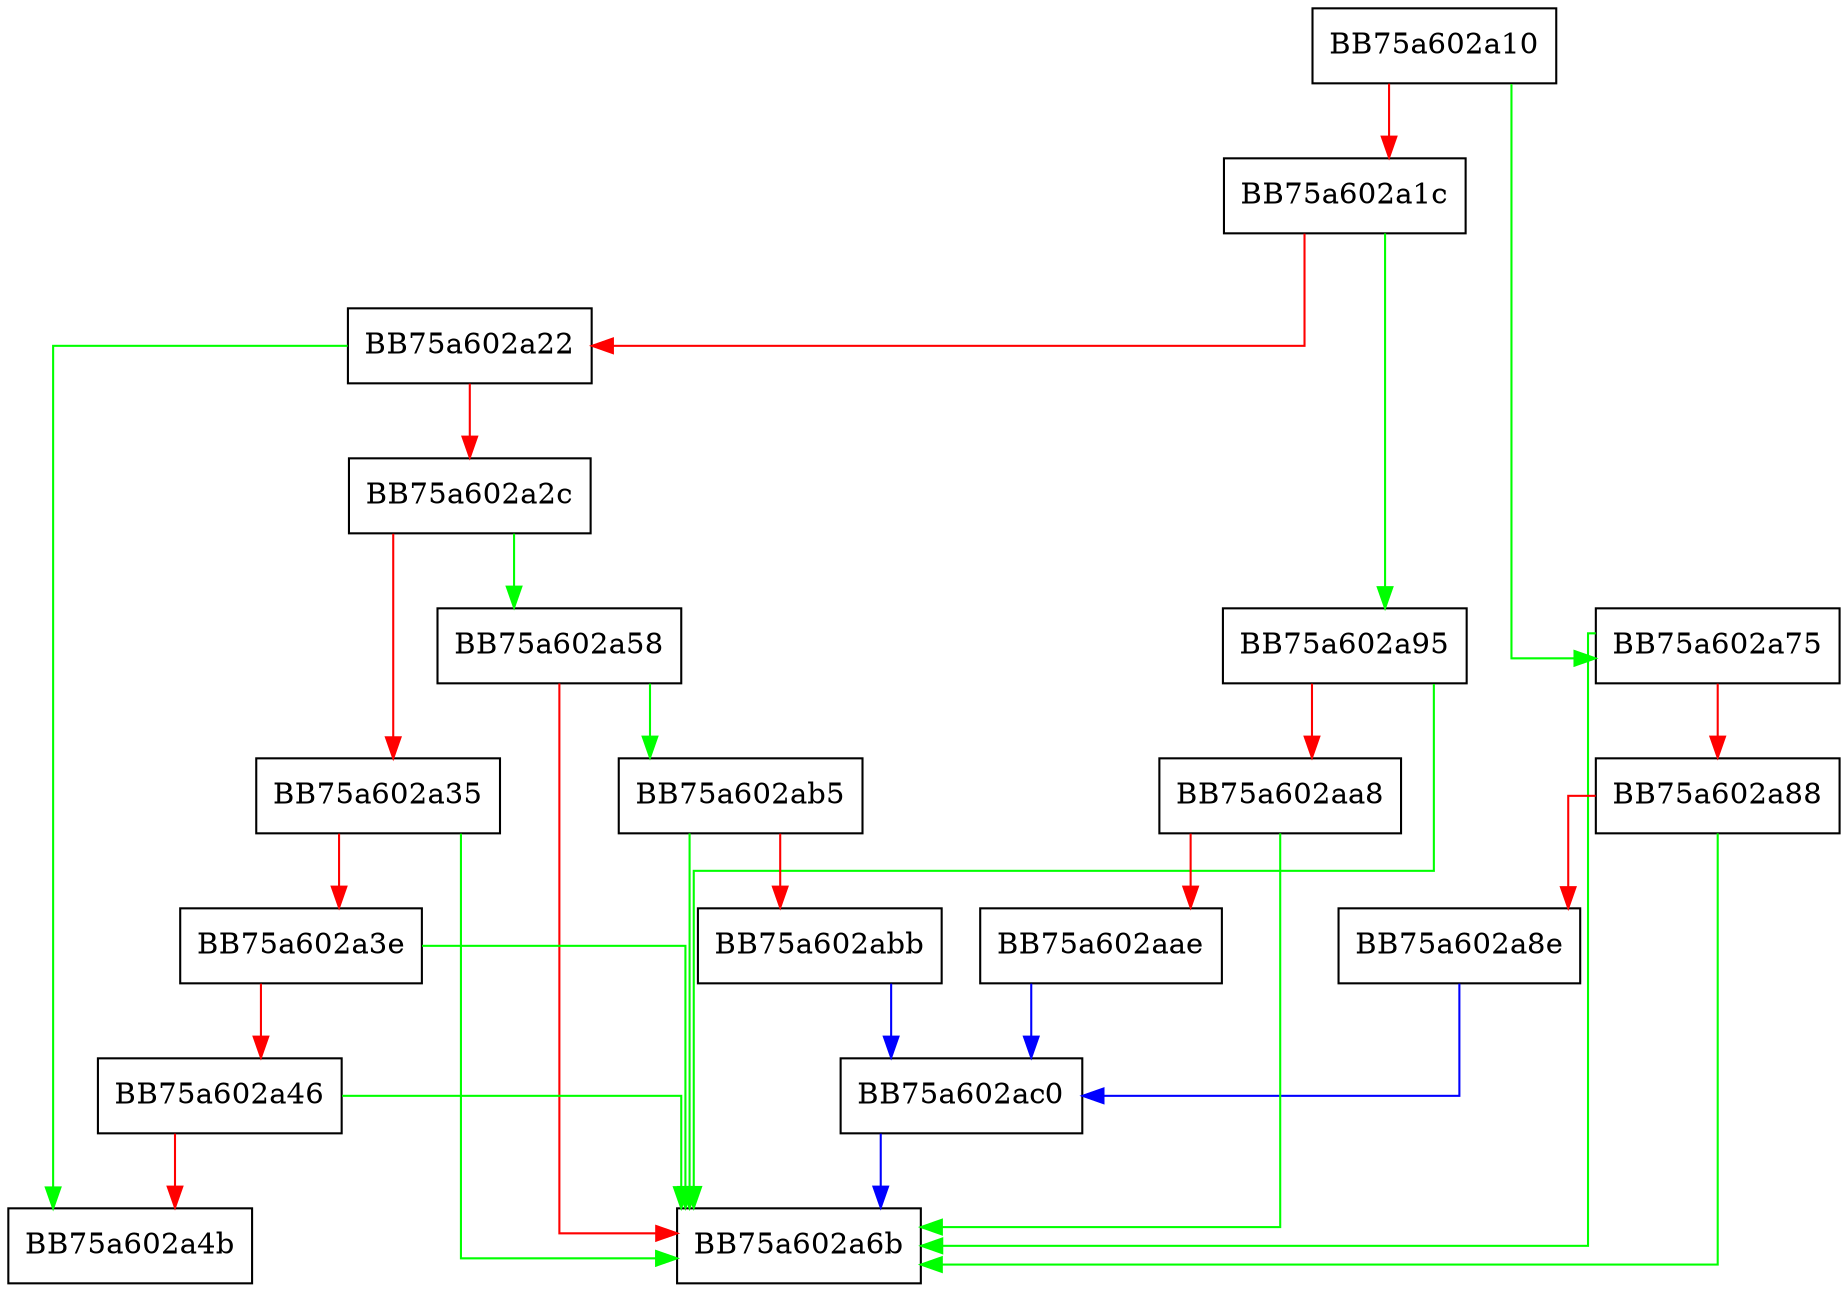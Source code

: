 digraph ProcessNotification {
  node [shape="box"];
  graph [splines=ortho];
  BB75a602a10 -> BB75a602a75 [color="green"];
  BB75a602a10 -> BB75a602a1c [color="red"];
  BB75a602a1c -> BB75a602a95 [color="green"];
  BB75a602a1c -> BB75a602a22 [color="red"];
  BB75a602a22 -> BB75a602a4b [color="green"];
  BB75a602a22 -> BB75a602a2c [color="red"];
  BB75a602a2c -> BB75a602a58 [color="green"];
  BB75a602a2c -> BB75a602a35 [color="red"];
  BB75a602a35 -> BB75a602a6b [color="green"];
  BB75a602a35 -> BB75a602a3e [color="red"];
  BB75a602a3e -> BB75a602a6b [color="green"];
  BB75a602a3e -> BB75a602a46 [color="red"];
  BB75a602a46 -> BB75a602a6b [color="green"];
  BB75a602a46 -> BB75a602a4b [color="red"];
  BB75a602a58 -> BB75a602ab5 [color="green"];
  BB75a602a58 -> BB75a602a6b [color="red"];
  BB75a602a75 -> BB75a602a6b [color="green"];
  BB75a602a75 -> BB75a602a88 [color="red"];
  BB75a602a88 -> BB75a602a6b [color="green"];
  BB75a602a88 -> BB75a602a8e [color="red"];
  BB75a602a8e -> BB75a602ac0 [color="blue"];
  BB75a602a95 -> BB75a602a6b [color="green"];
  BB75a602a95 -> BB75a602aa8 [color="red"];
  BB75a602aa8 -> BB75a602a6b [color="green"];
  BB75a602aa8 -> BB75a602aae [color="red"];
  BB75a602aae -> BB75a602ac0 [color="blue"];
  BB75a602ab5 -> BB75a602a6b [color="green"];
  BB75a602ab5 -> BB75a602abb [color="red"];
  BB75a602abb -> BB75a602ac0 [color="blue"];
  BB75a602ac0 -> BB75a602a6b [color="blue"];
}